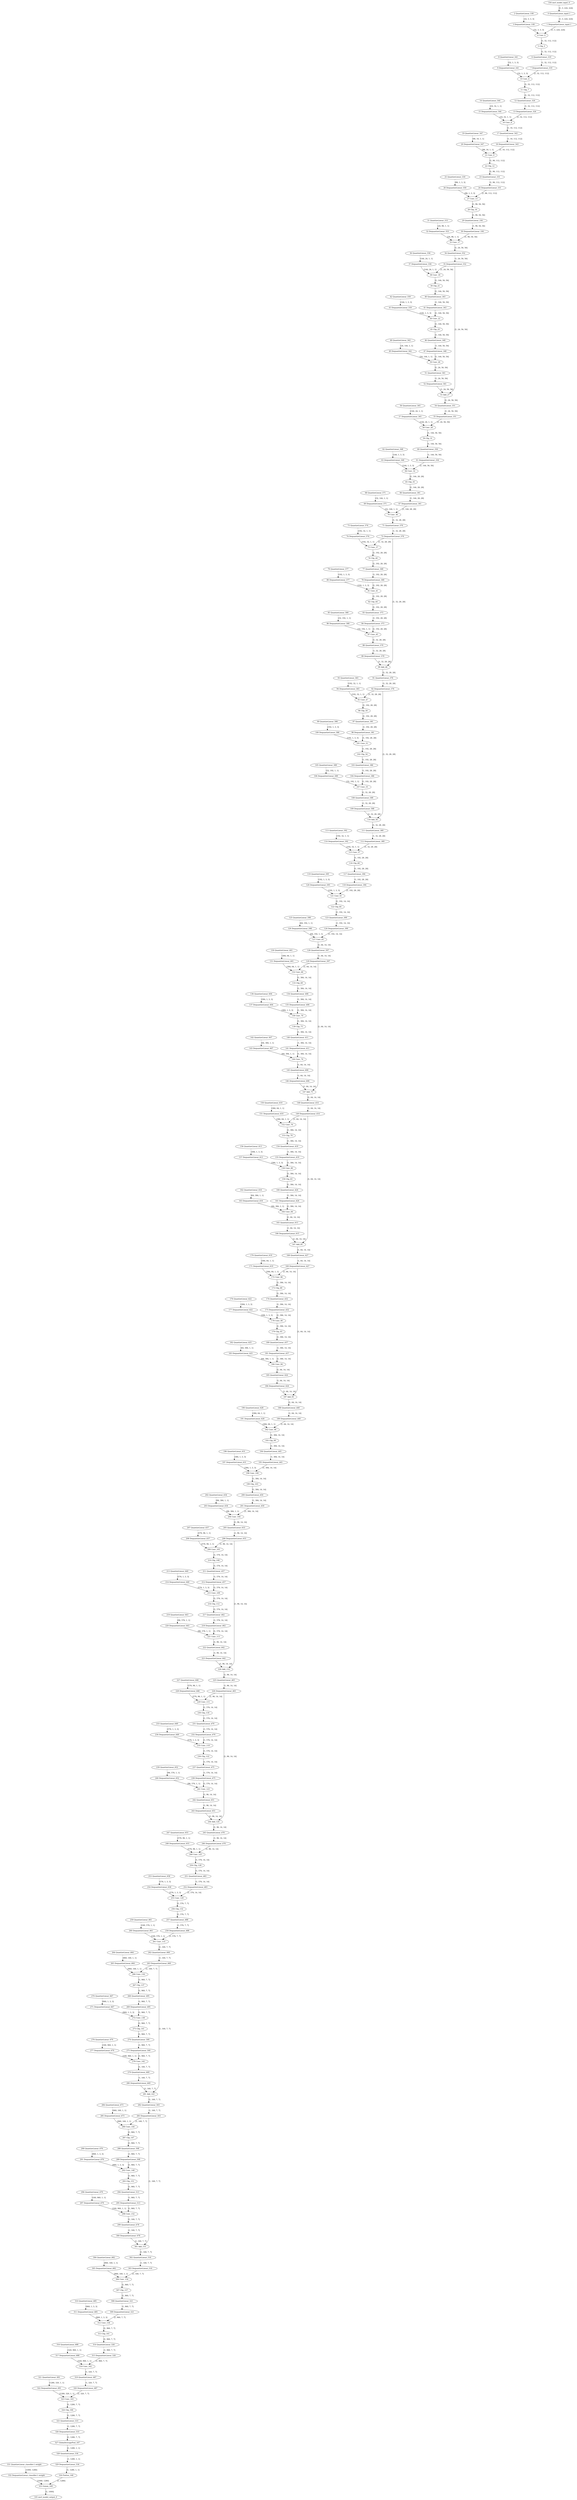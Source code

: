 strict digraph  {
"0 QuantizeLinear_input.1" [id=0, type=QuantizeLinear];
"1 DequantizeLinear_input.1" [id=1, type=DequantizeLinear];
"2 QuantizeLinear_538" [id=2, type=QuantizeLinear];
"3 DequantizeLinear_538" [id=3, type=DequantizeLinear];
"4 Conv_0" [id=4, type=Conv];
"5 Clip_3" [id=5, type=Clip];
"6 QuantizeLinear_319" [id=6, type=QuantizeLinear];
"7 DequantizeLinear_319" [id=7, type=DequantizeLinear];
"8 QuantizeLinear_541" [id=8, type=QuantizeLinear];
"9 DequantizeLinear_541" [id=9, type=DequantizeLinear];
"10 Conv_4" [id=10, type=Conv];
"11 Clip_7" [id=11, type=Clip];
"12 QuantizeLinear_324" [id=12, type=QuantizeLinear];
"13 DequantizeLinear_324" [id=13, type=DequantizeLinear];
"14 QuantizeLinear_544" [id=14, type=QuantizeLinear];
"15 DequantizeLinear_544" [id=15, type=DequantizeLinear];
"16 Conv_8" [id=16, type=Conv];
"17 QuantizeLinear_543" [id=17, type=QuantizeLinear];
"18 DequantizeLinear_543" [id=18, type=DequantizeLinear];
"19 QuantizeLinear_547" [id=19, type=QuantizeLinear];
"20 DequantizeLinear_547" [id=20, type=DequantizeLinear];
"21 Conv_9" [id=21, type=Conv];
"22 Clip_12" [id=22, type=Clip];
"23 QuantizeLinear_331" [id=23, type=QuantizeLinear];
"24 DequantizeLinear_331" [id=24, type=DequantizeLinear];
"25 QuantizeLinear_550" [id=25, type=QuantizeLinear];
"26 DequantizeLinear_550" [id=26, type=DequantizeLinear];
"27 Conv_13" [id=27, type=Conv];
"28 Clip_16" [id=28, type=Clip];
"29 QuantizeLinear_336" [id=29, type=QuantizeLinear];
"30 DequantizeLinear_336" [id=30, type=DequantizeLinear];
"31 QuantizeLinear_553" [id=31, type=QuantizeLinear];
"32 DequantizeLinear_553" [id=32, type=DequantizeLinear];
"33 Conv_17" [id=33, type=Conv];
"34 QuantizeLinear_552" [id=34, type=QuantizeLinear];
"35 DequantizeLinear_552" [id=35, type=DequantizeLinear];
"36 QuantizeLinear_556" [id=36, type=QuantizeLinear];
"37 DequantizeLinear_556" [id=37, type=DequantizeLinear];
"38 Conv_18" [id=38, type=Conv];
"39 Clip_21" [id=39, type=Clip];
"40 QuantizeLinear_343" [id=40, type=QuantizeLinear];
"41 DequantizeLinear_343" [id=41, type=DequantizeLinear];
"42 QuantizeLinear_559" [id=42, type=QuantizeLinear];
"43 DequantizeLinear_559" [id=43, type=DequantizeLinear];
"44 Conv_22" [id=44, type=Conv];
"45 Clip_25" [id=45, type=Clip];
"46 QuantizeLinear_348" [id=46, type=QuantizeLinear];
"47 DequantizeLinear_348" [id=47, type=DequantizeLinear];
"48 QuantizeLinear_562" [id=48, type=QuantizeLinear];
"49 DequantizeLinear_562" [id=49, type=DequantizeLinear];
"50 Conv_26" [id=50, type=Conv];
"51 QuantizeLinear_561" [id=51, type=QuantizeLinear];
"52 DequantizeLinear_561" [id=52, type=DequantizeLinear];
"53 Add_27" [id=53, type=Add];
"54 QuantizeLinear_351" [id=54, type=QuantizeLinear];
"55 DequantizeLinear_351" [id=55, type=DequantizeLinear];
"56 QuantizeLinear_565" [id=56, type=QuantizeLinear];
"57 DequantizeLinear_565" [id=57, type=DequantizeLinear];
"58 Conv_28" [id=58, type=Conv];
"59 Clip_31" [id=59, type=Clip];
"60 QuantizeLinear_356" [id=60, type=QuantizeLinear];
"61 DequantizeLinear_356" [id=61, type=DequantizeLinear];
"62 QuantizeLinear_568" [id=62, type=QuantizeLinear];
"63 DequantizeLinear_568" [id=63, type=DequantizeLinear];
"64 Conv_32" [id=64, type=Conv];
"65 Clip_35" [id=65, type=Clip];
"66 QuantizeLinear_361" [id=66, type=QuantizeLinear];
"67 DequantizeLinear_361" [id=67, type=DequantizeLinear];
"68 QuantizeLinear_571" [id=68, type=QuantizeLinear];
"69 DequantizeLinear_571" [id=69, type=DequantizeLinear];
"70 Conv_36" [id=70, type=Conv];
"71 QuantizeLinear_570" [id=71, type=QuantizeLinear];
"72 DequantizeLinear_570" [id=72, type=DequantizeLinear];
"73 QuantizeLinear_574" [id=73, type=QuantizeLinear];
"74 DequantizeLinear_574" [id=74, type=DequantizeLinear];
"75 Conv_37" [id=75, type=Conv];
"76 Clip_40" [id=76, type=Clip];
"77 QuantizeLinear_368" [id=77, type=QuantizeLinear];
"78 DequantizeLinear_368" [id=78, type=DequantizeLinear];
"79 QuantizeLinear_577" [id=79, type=QuantizeLinear];
"80 DequantizeLinear_577" [id=80, type=DequantizeLinear];
"81 Conv_41" [id=81, type=Conv];
"82 Clip_44" [id=82, type=Clip];
"83 QuantizeLinear_373" [id=83, type=QuantizeLinear];
"84 DequantizeLinear_373" [id=84, type=DequantizeLinear];
"85 QuantizeLinear_580" [id=85, type=QuantizeLinear];
"86 DequantizeLinear_580" [id=86, type=DequantizeLinear];
"87 Conv_45" [id=87, type=Conv];
"88 QuantizeLinear_579" [id=88, type=QuantizeLinear];
"89 DequantizeLinear_579" [id=89, type=DequantizeLinear];
"90 Add_46" [id=90, type=Add];
"91 QuantizeLinear_376" [id=91, type=QuantizeLinear];
"92 DequantizeLinear_376" [id=92, type=DequantizeLinear];
"93 QuantizeLinear_583" [id=93, type=QuantizeLinear];
"94 DequantizeLinear_583" [id=94, type=DequantizeLinear];
"95 Conv_47" [id=95, type=Conv];
"96 Clip_50" [id=96, type=Clip];
"97 QuantizeLinear_381" [id=97, type=QuantizeLinear];
"98 DequantizeLinear_381" [id=98, type=DequantizeLinear];
"99 QuantizeLinear_586" [id=99, type=QuantizeLinear];
"100 DequantizeLinear_586" [id=100, type=DequantizeLinear];
"101 Conv_51" [id=101, type=Conv];
"102 Clip_54" [id=102, type=Clip];
"103 QuantizeLinear_386" [id=103, type=QuantizeLinear];
"104 DequantizeLinear_386" [id=104, type=DequantizeLinear];
"105 QuantizeLinear_589" [id=105, type=QuantizeLinear];
"106 DequantizeLinear_589" [id=106, type=DequantizeLinear];
"107 Conv_55" [id=107, type=Conv];
"108 QuantizeLinear_588" [id=108, type=QuantizeLinear];
"109 DequantizeLinear_588" [id=109, type=DequantizeLinear];
"110 Add_56" [id=110, type=Add];
"111 QuantizeLinear_389" [id=111, type=QuantizeLinear];
"112 DequantizeLinear_389" [id=112, type=DequantizeLinear];
"113 QuantizeLinear_592" [id=113, type=QuantizeLinear];
"114 DequantizeLinear_592" [id=114, type=DequantizeLinear];
"115 Conv_57" [id=115, type=Conv];
"116 Clip_60" [id=116, type=Clip];
"117 QuantizeLinear_394" [id=117, type=QuantizeLinear];
"118 DequantizeLinear_394" [id=118, type=DequantizeLinear];
"119 QuantizeLinear_595" [id=119, type=QuantizeLinear];
"120 DequantizeLinear_595" [id=120, type=DequantizeLinear];
"121 Conv_61" [id=121, type=Conv];
"122 Clip_64" [id=122, type=Clip];
"123 QuantizeLinear_399" [id=123, type=QuantizeLinear];
"124 DequantizeLinear_399" [id=124, type=DequantizeLinear];
"125 QuantizeLinear_598" [id=125, type=QuantizeLinear];
"126 DequantizeLinear_598" [id=126, type=DequantizeLinear];
"127 Conv_65" [id=127, type=Conv];
"128 QuantizeLinear_597" [id=128, type=QuantizeLinear];
"129 DequantizeLinear_597" [id=129, type=DequantizeLinear];
"130 QuantizeLinear_601" [id=130, type=QuantizeLinear];
"131 DequantizeLinear_601" [id=131, type=DequantizeLinear];
"132 Conv_66" [id=132, type=Conv];
"133 Clip_69" [id=133, type=Clip];
"134 QuantizeLinear_406" [id=134, type=QuantizeLinear];
"135 DequantizeLinear_406" [id=135, type=DequantizeLinear];
"136 QuantizeLinear_604" [id=136, type=QuantizeLinear];
"137 DequantizeLinear_604" [id=137, type=DequantizeLinear];
"138 Conv_70" [id=138, type=Conv];
"139 Clip_73" [id=139, type=Clip];
"140 QuantizeLinear_411" [id=140, type=QuantizeLinear];
"141 DequantizeLinear_411" [id=141, type=DequantizeLinear];
"142 QuantizeLinear_607" [id=142, type=QuantizeLinear];
"143 DequantizeLinear_607" [id=143, type=DequantizeLinear];
"144 Conv_74" [id=144, type=Conv];
"145 QuantizeLinear_606" [id=145, type=QuantizeLinear];
"146 DequantizeLinear_606" [id=146, type=DequantizeLinear];
"147 Add_75" [id=147, type=Add];
"148 QuantizeLinear_414" [id=148, type=QuantizeLinear];
"149 DequantizeLinear_414" [id=149, type=DequantizeLinear];
"150 QuantizeLinear_610" [id=150, type=QuantizeLinear];
"151 DequantizeLinear_610" [id=151, type=DequantizeLinear];
"152 Conv_76" [id=152, type=Conv];
"153 Clip_79" [id=153, type=Clip];
"154 QuantizeLinear_419" [id=154, type=QuantizeLinear];
"155 DequantizeLinear_419" [id=155, type=DequantizeLinear];
"156 QuantizeLinear_613" [id=156, type=QuantizeLinear];
"157 DequantizeLinear_613" [id=157, type=DequantizeLinear];
"158 Conv_80" [id=158, type=Conv];
"159 Clip_83" [id=159, type=Clip];
"160 QuantizeLinear_424" [id=160, type=QuantizeLinear];
"161 DequantizeLinear_424" [id=161, type=DequantizeLinear];
"162 QuantizeLinear_616" [id=162, type=QuantizeLinear];
"163 DequantizeLinear_616" [id=163, type=DequantizeLinear];
"164 Conv_84" [id=164, type=Conv];
"165 QuantizeLinear_615" [id=165, type=QuantizeLinear];
"166 DequantizeLinear_615" [id=166, type=DequantizeLinear];
"167 Add_85" [id=167, type=Add];
"168 QuantizeLinear_427" [id=168, type=QuantizeLinear];
"169 DequantizeLinear_427" [id=169, type=DequantizeLinear];
"170 QuantizeLinear_619" [id=170, type=QuantizeLinear];
"171 DequantizeLinear_619" [id=171, type=DequantizeLinear];
"172 Conv_86" [id=172, type=Conv];
"173 Clip_89" [id=173, type=Clip];
"174 QuantizeLinear_432" [id=174, type=QuantizeLinear];
"175 DequantizeLinear_432" [id=175, type=DequantizeLinear];
"176 QuantizeLinear_622" [id=176, type=QuantizeLinear];
"177 DequantizeLinear_622" [id=177, type=DequantizeLinear];
"178 Conv_90" [id=178, type=Conv];
"179 Clip_93" [id=179, type=Clip];
"180 QuantizeLinear_437" [id=180, type=QuantizeLinear];
"181 DequantizeLinear_437" [id=181, type=DequantizeLinear];
"182 QuantizeLinear_625" [id=182, type=QuantizeLinear];
"183 DequantizeLinear_625" [id=183, type=DequantizeLinear];
"184 Conv_94" [id=184, type=Conv];
"185 QuantizeLinear_624" [id=185, type=QuantizeLinear];
"186 DequantizeLinear_624" [id=186, type=DequantizeLinear];
"187 Add_95" [id=187, type=Add];
"188 QuantizeLinear_440" [id=188, type=QuantizeLinear];
"189 DequantizeLinear_440" [id=189, type=DequantizeLinear];
"190 QuantizeLinear_628" [id=190, type=QuantizeLinear];
"191 DequantizeLinear_628" [id=191, type=DequantizeLinear];
"192 Conv_96" [id=192, type=Conv];
"193 Clip_99" [id=193, type=Clip];
"194 QuantizeLinear_445" [id=194, type=QuantizeLinear];
"195 DequantizeLinear_445" [id=195, type=DequantizeLinear];
"196 QuantizeLinear_631" [id=196, type=QuantizeLinear];
"197 DequantizeLinear_631" [id=197, type=DequantizeLinear];
"198 Conv_100" [id=198, type=Conv];
"199 Clip_103" [id=199, type=Clip];
"200 QuantizeLinear_450" [id=200, type=QuantizeLinear];
"201 DequantizeLinear_450" [id=201, type=DequantizeLinear];
"202 QuantizeLinear_634" [id=202, type=QuantizeLinear];
"203 DequantizeLinear_634" [id=203, type=DequantizeLinear];
"204 Conv_104" [id=204, type=Conv];
"205 QuantizeLinear_633" [id=205, type=QuantizeLinear];
"206 DequantizeLinear_633" [id=206, type=DequantizeLinear];
"207 QuantizeLinear_637" [id=207, type=QuantizeLinear];
"208 DequantizeLinear_637" [id=208, type=DequantizeLinear];
"209 Conv_105" [id=209, type=Conv];
"210 Clip_108" [id=210, type=Clip];
"211 QuantizeLinear_457" [id=211, type=QuantizeLinear];
"212 DequantizeLinear_457" [id=212, type=DequantizeLinear];
"213 QuantizeLinear_640" [id=213, type=QuantizeLinear];
"214 DequantizeLinear_640" [id=214, type=DequantizeLinear];
"215 Conv_109" [id=215, type=Conv];
"216 Clip_112" [id=216, type=Clip];
"217 QuantizeLinear_462" [id=217, type=QuantizeLinear];
"218 DequantizeLinear_462" [id=218, type=DequantizeLinear];
"219 QuantizeLinear_643" [id=219, type=QuantizeLinear];
"220 DequantizeLinear_643" [id=220, type=DequantizeLinear];
"221 Conv_113" [id=221, type=Conv];
"222 QuantizeLinear_642" [id=222, type=QuantizeLinear];
"223 DequantizeLinear_642" [id=223, type=DequantizeLinear];
"224 Add_114" [id=224, type=Add];
"225 QuantizeLinear_465" [id=225, type=QuantizeLinear];
"226 DequantizeLinear_465" [id=226, type=DequantizeLinear];
"227 QuantizeLinear_646" [id=227, type=QuantizeLinear];
"228 DequantizeLinear_646" [id=228, type=DequantizeLinear];
"229 Conv_115" [id=229, type=Conv];
"230 Clip_118" [id=230, type=Clip];
"231 QuantizeLinear_470" [id=231, type=QuantizeLinear];
"232 DequantizeLinear_470" [id=232, type=DequantizeLinear];
"233 QuantizeLinear_649" [id=233, type=QuantizeLinear];
"234 DequantizeLinear_649" [id=234, type=DequantizeLinear];
"235 Conv_119" [id=235, type=Conv];
"236 Clip_122" [id=236, type=Clip];
"237 QuantizeLinear_475" [id=237, type=QuantizeLinear];
"238 DequantizeLinear_475" [id=238, type=DequantizeLinear];
"239 QuantizeLinear_652" [id=239, type=QuantizeLinear];
"240 DequantizeLinear_652" [id=240, type=DequantizeLinear];
"241 Conv_123" [id=241, type=Conv];
"242 QuantizeLinear_651" [id=242, type=QuantizeLinear];
"243 DequantizeLinear_651" [id=243, type=DequantizeLinear];
"244 Add_124" [id=244, type=Add];
"245 QuantizeLinear_478" [id=245, type=QuantizeLinear];
"246 DequantizeLinear_478" [id=246, type=DequantizeLinear];
"247 QuantizeLinear_655" [id=247, type=QuantizeLinear];
"248 DequantizeLinear_655" [id=248, type=DequantizeLinear];
"249 Conv_125" [id=249, type=Conv];
"250 Clip_128" [id=250, type=Clip];
"251 QuantizeLinear_483" [id=251, type=QuantizeLinear];
"252 DequantizeLinear_483" [id=252, type=DequantizeLinear];
"253 QuantizeLinear_658" [id=253, type=QuantizeLinear];
"254 DequantizeLinear_658" [id=254, type=DequantizeLinear];
"255 Conv_129" [id=255, type=Conv];
"256 Clip_132" [id=256, type=Clip];
"257 QuantizeLinear_488" [id=257, type=QuantizeLinear];
"258 DequantizeLinear_488" [id=258, type=DequantizeLinear];
"259 QuantizeLinear_661" [id=259, type=QuantizeLinear];
"260 DequantizeLinear_661" [id=260, type=DequantizeLinear];
"261 Conv_133" [id=261, type=Conv];
"262 QuantizeLinear_660" [id=262, type=QuantizeLinear];
"263 DequantizeLinear_660" [id=263, type=DequantizeLinear];
"264 QuantizeLinear_664" [id=264, type=QuantizeLinear];
"265 DequantizeLinear_664" [id=265, type=DequantizeLinear];
"266 Conv_134" [id=266, type=Conv];
"267 Clip_137" [id=267, type=Clip];
"268 QuantizeLinear_495" [id=268, type=QuantizeLinear];
"269 DequantizeLinear_495" [id=269, type=DequantizeLinear];
"270 QuantizeLinear_667" [id=270, type=QuantizeLinear];
"271 DequantizeLinear_667" [id=271, type=DequantizeLinear];
"272 Conv_138" [id=272, type=Conv];
"273 Clip_141" [id=273, type=Clip];
"274 QuantizeLinear_500" [id=274, type=QuantizeLinear];
"275 DequantizeLinear_500" [id=275, type=DequantizeLinear];
"276 QuantizeLinear_670" [id=276, type=QuantizeLinear];
"277 DequantizeLinear_670" [id=277, type=DequantizeLinear];
"278 Conv_142" [id=278, type=Conv];
"279 QuantizeLinear_669" [id=279, type=QuantizeLinear];
"280 DequantizeLinear_669" [id=280, type=DequantizeLinear];
"281 Add_143" [id=281, type=Add];
"282 QuantizeLinear_503" [id=282, type=QuantizeLinear];
"283 DequantizeLinear_503" [id=283, type=DequantizeLinear];
"284 QuantizeLinear_673" [id=284, type=QuantizeLinear];
"285 DequantizeLinear_673" [id=285, type=DequantizeLinear];
"286 Conv_144" [id=286, type=Conv];
"287 Clip_147" [id=287, type=Clip];
"288 QuantizeLinear_508" [id=288, type=QuantizeLinear];
"289 DequantizeLinear_508" [id=289, type=DequantizeLinear];
"290 QuantizeLinear_676" [id=290, type=QuantizeLinear];
"291 DequantizeLinear_676" [id=291, type=DequantizeLinear];
"292 Conv_148" [id=292, type=Conv];
"293 Clip_151" [id=293, type=Clip];
"294 QuantizeLinear_513" [id=294, type=QuantizeLinear];
"295 DequantizeLinear_513" [id=295, type=DequantizeLinear];
"296 QuantizeLinear_679" [id=296, type=QuantizeLinear];
"297 DequantizeLinear_679" [id=297, type=DequantizeLinear];
"298 Conv_152" [id=298, type=Conv];
"299 QuantizeLinear_678" [id=299, type=QuantizeLinear];
"300 DequantizeLinear_678" [id=300, type=DequantizeLinear];
"301 Add_153" [id=301, type=Add];
"302 QuantizeLinear_516" [id=302, type=QuantizeLinear];
"303 DequantizeLinear_516" [id=303, type=DequantizeLinear];
"304 QuantizeLinear_682" [id=304, type=QuantizeLinear];
"305 DequantizeLinear_682" [id=305, type=DequantizeLinear];
"306 Conv_154" [id=306, type=Conv];
"307 Clip_157" [id=307, type=Clip];
"308 QuantizeLinear_521" [id=308, type=QuantizeLinear];
"309 DequantizeLinear_521" [id=309, type=DequantizeLinear];
"310 QuantizeLinear_685" [id=310, type=QuantizeLinear];
"311 DequantizeLinear_685" [id=311, type=DequantizeLinear];
"312 Conv_158" [id=312, type=Conv];
"313 Clip_161" [id=313, type=Clip];
"314 QuantizeLinear_526" [id=314, type=QuantizeLinear];
"315 DequantizeLinear_526" [id=315, type=DequantizeLinear];
"316 QuantizeLinear_688" [id=316, type=QuantizeLinear];
"317 DequantizeLinear_688" [id=317, type=DequantizeLinear];
"318 Conv_162" [id=318, type=Conv];
"319 QuantizeLinear_687" [id=319, type=QuantizeLinear];
"320 DequantizeLinear_687" [id=320, type=DequantizeLinear];
"321 QuantizeLinear_691" [id=321, type=QuantizeLinear];
"322 DequantizeLinear_691" [id=322, type=DequantizeLinear];
"323 Conv_163" [id=323, type=Conv];
"324 Clip_166" [id=324, type=Clip];
"325 QuantizeLinear_533" [id=325, type=QuantizeLinear];
"326 DequantizeLinear_533" [id=326, type=DequantizeLinear];
"327 GlobalAveragePool_167" [id=327, type=GlobalAveragePool];
"328 QuantizeLinear_534" [id=328, type=QuantizeLinear];
"329 DequantizeLinear_534" [id=329, type=DequantizeLinear];
"330 Flatten_168" [id=330, type=Flatten];
"331 QuantizeLinear_classifier.1.weight" [id=331, type=QuantizeLinear];
"332 DequantizeLinear_classifier.1.weight" [id=332, type=DequantizeLinear];
"333 Gemm_169" [id=333, type=Gemm];
"334 nncf_model_input_0" [id=334, type=nncf_model_input];
"335 nncf_model_output_0" [id=335, type=nncf_model_output];
"0 QuantizeLinear_input.1" -> "1 DequantizeLinear_input.1"  [label="[1, 3, 224, 224]", style=dashed];
"1 DequantizeLinear_input.1" -> "4 Conv_0"  [label="[1, 3, 224, 224]", style=solid];
"2 QuantizeLinear_538" -> "3 DequantizeLinear_538"  [label="[32, 3, 3, 3]", style=dashed];
"3 DequantizeLinear_538" -> "4 Conv_0"  [label="[32, 3, 3, 3]", style=solid];
"4 Conv_0" -> "5 Clip_3"  [label="[1, 32, 112, 112]", style=solid];
"5 Clip_3" -> "6 QuantizeLinear_319"  [label="[1, 32, 112, 112]", style=solid];
"6 QuantizeLinear_319" -> "7 DequantizeLinear_319"  [label="[1, 32, 112, 112]", style=dashed];
"7 DequantizeLinear_319" -> "10 Conv_4"  [label="[1, 32, 112, 112]", style=solid];
"8 QuantizeLinear_541" -> "9 DequantizeLinear_541"  [label="[32, 1, 3, 3]", style=dashed];
"9 DequantizeLinear_541" -> "10 Conv_4"  [label="[32, 1, 3, 3]", style=solid];
"10 Conv_4" -> "11 Clip_7"  [label="[1, 32, 112, 112]", style=solid];
"11 Clip_7" -> "12 QuantizeLinear_324"  [label="[1, 32, 112, 112]", style=solid];
"12 QuantizeLinear_324" -> "13 DequantizeLinear_324"  [label="[1, 32, 112, 112]", style=dashed];
"13 DequantizeLinear_324" -> "16 Conv_8"  [label="[1, 32, 112, 112]", style=solid];
"14 QuantizeLinear_544" -> "15 DequantizeLinear_544"  [label="[16, 32, 1, 1]", style=dashed];
"15 DequantizeLinear_544" -> "16 Conv_8"  [label="[16, 32, 1, 1]", style=solid];
"16 Conv_8" -> "17 QuantizeLinear_543"  [label="[1, 16, 112, 112]", style=solid];
"17 QuantizeLinear_543" -> "18 DequantizeLinear_543"  [label="[1, 16, 112, 112]", style=dashed];
"18 DequantizeLinear_543" -> "21 Conv_9"  [label="[1, 16, 112, 112]", style=solid];
"19 QuantizeLinear_547" -> "20 DequantizeLinear_547"  [label="[96, 16, 1, 1]", style=dashed];
"20 DequantizeLinear_547" -> "21 Conv_9"  [label="[96, 16, 1, 1]", style=solid];
"21 Conv_9" -> "22 Clip_12"  [label="[1, 96, 112, 112]", style=solid];
"22 Clip_12" -> "23 QuantizeLinear_331"  [label="[1, 96, 112, 112]", style=solid];
"23 QuantizeLinear_331" -> "24 DequantizeLinear_331"  [label="[1, 96, 112, 112]", style=dashed];
"24 DequantizeLinear_331" -> "27 Conv_13"  [label="[1, 96, 112, 112]", style=solid];
"25 QuantizeLinear_550" -> "26 DequantizeLinear_550"  [label="[96, 1, 3, 3]", style=dashed];
"26 DequantizeLinear_550" -> "27 Conv_13"  [label="[96, 1, 3, 3]", style=solid];
"27 Conv_13" -> "28 Clip_16"  [label="[1, 96, 56, 56]", style=solid];
"28 Clip_16" -> "29 QuantizeLinear_336"  [label="[1, 96, 56, 56]", style=solid];
"29 QuantizeLinear_336" -> "30 DequantizeLinear_336"  [label="[1, 96, 56, 56]", style=dashed];
"30 DequantizeLinear_336" -> "33 Conv_17"  [label="[1, 96, 56, 56]", style=solid];
"31 QuantizeLinear_553" -> "32 DequantizeLinear_553"  [label="[24, 96, 1, 1]", style=dashed];
"32 DequantizeLinear_553" -> "33 Conv_17"  [label="[24, 96, 1, 1]", style=solid];
"33 Conv_17" -> "34 QuantizeLinear_552"  [label="[1, 24, 56, 56]", style=solid];
"34 QuantizeLinear_552" -> "35 DequantizeLinear_552"  [label="[1, 24, 56, 56]", style=dashed];
"35 DequantizeLinear_552" -> "38 Conv_18"  [label="[1, 24, 56, 56]", style=solid];
"35 DequantizeLinear_552" -> "53 Add_27"  [label="[1, 24, 56, 56]", style=solid];
"36 QuantizeLinear_556" -> "37 DequantizeLinear_556"  [label="[144, 24, 1, 1]", style=dashed];
"37 DequantizeLinear_556" -> "38 Conv_18"  [label="[144, 24, 1, 1]", style=solid];
"38 Conv_18" -> "39 Clip_21"  [label="[1, 144, 56, 56]", style=solid];
"39 Clip_21" -> "40 QuantizeLinear_343"  [label="[1, 144, 56, 56]", style=solid];
"40 QuantizeLinear_343" -> "41 DequantizeLinear_343"  [label="[1, 144, 56, 56]", style=dashed];
"41 DequantizeLinear_343" -> "44 Conv_22"  [label="[1, 144, 56, 56]", style=solid];
"42 QuantizeLinear_559" -> "43 DequantizeLinear_559"  [label="[144, 1, 3, 3]", style=dashed];
"43 DequantizeLinear_559" -> "44 Conv_22"  [label="[144, 1, 3, 3]", style=solid];
"44 Conv_22" -> "45 Clip_25"  [label="[1, 144, 56, 56]", style=solid];
"45 Clip_25" -> "46 QuantizeLinear_348"  [label="[1, 144, 56, 56]", style=solid];
"46 QuantizeLinear_348" -> "47 DequantizeLinear_348"  [label="[1, 144, 56, 56]", style=dashed];
"47 DequantizeLinear_348" -> "50 Conv_26"  [label="[1, 144, 56, 56]", style=solid];
"48 QuantizeLinear_562" -> "49 DequantizeLinear_562"  [label="[24, 144, 1, 1]", style=dashed];
"49 DequantizeLinear_562" -> "50 Conv_26"  [label="[24, 144, 1, 1]", style=solid];
"50 Conv_26" -> "51 QuantizeLinear_561"  [label="[1, 24, 56, 56]", style=solid];
"51 QuantizeLinear_561" -> "52 DequantizeLinear_561"  [label="[1, 24, 56, 56]", style=dashed];
"52 DequantizeLinear_561" -> "53 Add_27"  [label="[1, 24, 56, 56]", style=solid];
"53 Add_27" -> "54 QuantizeLinear_351"  [label="[1, 24, 56, 56]", style=solid];
"54 QuantizeLinear_351" -> "55 DequantizeLinear_351"  [label="[1, 24, 56, 56]", style=dashed];
"55 DequantizeLinear_351" -> "58 Conv_28"  [label="[1, 24, 56, 56]", style=solid];
"56 QuantizeLinear_565" -> "57 DequantizeLinear_565"  [label="[144, 24, 1, 1]", style=dashed];
"57 DequantizeLinear_565" -> "58 Conv_28"  [label="[144, 24, 1, 1]", style=solid];
"58 Conv_28" -> "59 Clip_31"  [label="[1, 144, 56, 56]", style=solid];
"59 Clip_31" -> "60 QuantizeLinear_356"  [label="[1, 144, 56, 56]", style=solid];
"60 QuantizeLinear_356" -> "61 DequantizeLinear_356"  [label="[1, 144, 56, 56]", style=dashed];
"61 DequantizeLinear_356" -> "64 Conv_32"  [label="[1, 144, 56, 56]", style=solid];
"62 QuantizeLinear_568" -> "63 DequantizeLinear_568"  [label="[144, 1, 3, 3]", style=dashed];
"63 DequantizeLinear_568" -> "64 Conv_32"  [label="[144, 1, 3, 3]", style=solid];
"64 Conv_32" -> "65 Clip_35"  [label="[1, 144, 28, 28]", style=solid];
"65 Clip_35" -> "66 QuantizeLinear_361"  [label="[1, 144, 28, 28]", style=solid];
"66 QuantizeLinear_361" -> "67 DequantizeLinear_361"  [label="[1, 144, 28, 28]", style=dashed];
"67 DequantizeLinear_361" -> "70 Conv_36"  [label="[1, 144, 28, 28]", style=solid];
"68 QuantizeLinear_571" -> "69 DequantizeLinear_571"  [label="[32, 144, 1, 1]", style=dashed];
"69 DequantizeLinear_571" -> "70 Conv_36"  [label="[32, 144, 1, 1]", style=solid];
"70 Conv_36" -> "71 QuantizeLinear_570"  [label="[1, 32, 28, 28]", style=solid];
"71 QuantizeLinear_570" -> "72 DequantizeLinear_570"  [label="[1, 32, 28, 28]", style=dashed];
"72 DequantizeLinear_570" -> "75 Conv_37"  [label="[1, 32, 28, 28]", style=solid];
"72 DequantizeLinear_570" -> "90 Add_46"  [label="[1, 32, 28, 28]", style=solid];
"73 QuantizeLinear_574" -> "74 DequantizeLinear_574"  [label="[192, 32, 1, 1]", style=dashed];
"74 DequantizeLinear_574" -> "75 Conv_37"  [label="[192, 32, 1, 1]", style=solid];
"75 Conv_37" -> "76 Clip_40"  [label="[1, 192, 28, 28]", style=solid];
"76 Clip_40" -> "77 QuantizeLinear_368"  [label="[1, 192, 28, 28]", style=solid];
"77 QuantizeLinear_368" -> "78 DequantizeLinear_368"  [label="[1, 192, 28, 28]", style=dashed];
"78 DequantizeLinear_368" -> "81 Conv_41"  [label="[1, 192, 28, 28]", style=solid];
"79 QuantizeLinear_577" -> "80 DequantizeLinear_577"  [label="[192, 1, 3, 3]", style=dashed];
"80 DequantizeLinear_577" -> "81 Conv_41"  [label="[192, 1, 3, 3]", style=solid];
"81 Conv_41" -> "82 Clip_44"  [label="[1, 192, 28, 28]", style=solid];
"82 Clip_44" -> "83 QuantizeLinear_373"  [label="[1, 192, 28, 28]", style=solid];
"83 QuantizeLinear_373" -> "84 DequantizeLinear_373"  [label="[1, 192, 28, 28]", style=dashed];
"84 DequantizeLinear_373" -> "87 Conv_45"  [label="[1, 192, 28, 28]", style=solid];
"85 QuantizeLinear_580" -> "86 DequantizeLinear_580"  [label="[32, 192, 1, 1]", style=dashed];
"86 DequantizeLinear_580" -> "87 Conv_45"  [label="[32, 192, 1, 1]", style=solid];
"87 Conv_45" -> "88 QuantizeLinear_579"  [label="[1, 32, 28, 28]", style=solid];
"88 QuantizeLinear_579" -> "89 DequantizeLinear_579"  [label="[1, 32, 28, 28]", style=dashed];
"89 DequantizeLinear_579" -> "90 Add_46"  [label="[1, 32, 28, 28]", style=solid];
"90 Add_46" -> "91 QuantizeLinear_376"  [label="[1, 32, 28, 28]", style=solid];
"91 QuantizeLinear_376" -> "92 DequantizeLinear_376"  [label="[1, 32, 28, 28]", style=dashed];
"92 DequantizeLinear_376" -> "95 Conv_47"  [label="[1, 32, 28, 28]", style=solid];
"92 DequantizeLinear_376" -> "110 Add_56"  [label="[1, 32, 28, 28]", style=solid];
"93 QuantizeLinear_583" -> "94 DequantizeLinear_583"  [label="[192, 32, 1, 1]", style=dashed];
"94 DequantizeLinear_583" -> "95 Conv_47"  [label="[192, 32, 1, 1]", style=solid];
"95 Conv_47" -> "96 Clip_50"  [label="[1, 192, 28, 28]", style=solid];
"96 Clip_50" -> "97 QuantizeLinear_381"  [label="[1, 192, 28, 28]", style=solid];
"97 QuantizeLinear_381" -> "98 DequantizeLinear_381"  [label="[1, 192, 28, 28]", style=dashed];
"98 DequantizeLinear_381" -> "101 Conv_51"  [label="[1, 192, 28, 28]", style=solid];
"99 QuantizeLinear_586" -> "100 DequantizeLinear_586"  [label="[192, 1, 3, 3]", style=dashed];
"100 DequantizeLinear_586" -> "101 Conv_51"  [label="[192, 1, 3, 3]", style=solid];
"101 Conv_51" -> "102 Clip_54"  [label="[1, 192, 28, 28]", style=solid];
"102 Clip_54" -> "103 QuantizeLinear_386"  [label="[1, 192, 28, 28]", style=solid];
"103 QuantizeLinear_386" -> "104 DequantizeLinear_386"  [label="[1, 192, 28, 28]", style=dashed];
"104 DequantizeLinear_386" -> "107 Conv_55"  [label="[1, 192, 28, 28]", style=solid];
"105 QuantizeLinear_589" -> "106 DequantizeLinear_589"  [label="[32, 192, 1, 1]", style=dashed];
"106 DequantizeLinear_589" -> "107 Conv_55"  [label="[32, 192, 1, 1]", style=solid];
"107 Conv_55" -> "108 QuantizeLinear_588"  [label="[1, 32, 28, 28]", style=solid];
"108 QuantizeLinear_588" -> "109 DequantizeLinear_588"  [label="[1, 32, 28, 28]", style=dashed];
"109 DequantizeLinear_588" -> "110 Add_56"  [label="[1, 32, 28, 28]", style=solid];
"110 Add_56" -> "111 QuantizeLinear_389"  [label="[1, 32, 28, 28]", style=solid];
"111 QuantizeLinear_389" -> "112 DequantizeLinear_389"  [label="[1, 32, 28, 28]", style=dashed];
"112 DequantizeLinear_389" -> "115 Conv_57"  [label="[1, 32, 28, 28]", style=solid];
"113 QuantizeLinear_592" -> "114 DequantizeLinear_592"  [label="[192, 32, 1, 1]", style=dashed];
"114 DequantizeLinear_592" -> "115 Conv_57"  [label="[192, 32, 1, 1]", style=solid];
"115 Conv_57" -> "116 Clip_60"  [label="[1, 192, 28, 28]", style=solid];
"116 Clip_60" -> "117 QuantizeLinear_394"  [label="[1, 192, 28, 28]", style=solid];
"117 QuantizeLinear_394" -> "118 DequantizeLinear_394"  [label="[1, 192, 28, 28]", style=dashed];
"118 DequantizeLinear_394" -> "121 Conv_61"  [label="[1, 192, 28, 28]", style=solid];
"119 QuantizeLinear_595" -> "120 DequantizeLinear_595"  [label="[192, 1, 3, 3]", style=dashed];
"120 DequantizeLinear_595" -> "121 Conv_61"  [label="[192, 1, 3, 3]", style=solid];
"121 Conv_61" -> "122 Clip_64"  [label="[1, 192, 14, 14]", style=solid];
"122 Clip_64" -> "123 QuantizeLinear_399"  [label="[1, 192, 14, 14]", style=solid];
"123 QuantizeLinear_399" -> "124 DequantizeLinear_399"  [label="[1, 192, 14, 14]", style=dashed];
"124 DequantizeLinear_399" -> "127 Conv_65"  [label="[1, 192, 14, 14]", style=solid];
"125 QuantizeLinear_598" -> "126 DequantizeLinear_598"  [label="[64, 192, 1, 1]", style=dashed];
"126 DequantizeLinear_598" -> "127 Conv_65"  [label="[64, 192, 1, 1]", style=solid];
"127 Conv_65" -> "128 QuantizeLinear_597"  [label="[1, 64, 14, 14]", style=solid];
"128 QuantizeLinear_597" -> "129 DequantizeLinear_597"  [label="[1, 64, 14, 14]", style=dashed];
"129 DequantizeLinear_597" -> "132 Conv_66"  [label="[1, 64, 14, 14]", style=solid];
"129 DequantizeLinear_597" -> "147 Add_75"  [label="[1, 64, 14, 14]", style=solid];
"130 QuantizeLinear_601" -> "131 DequantizeLinear_601"  [label="[384, 64, 1, 1]", style=dashed];
"131 DequantizeLinear_601" -> "132 Conv_66"  [label="[384, 64, 1, 1]", style=solid];
"132 Conv_66" -> "133 Clip_69"  [label="[1, 384, 14, 14]", style=solid];
"133 Clip_69" -> "134 QuantizeLinear_406"  [label="[1, 384, 14, 14]", style=solid];
"134 QuantizeLinear_406" -> "135 DequantizeLinear_406"  [label="[1, 384, 14, 14]", style=dashed];
"135 DequantizeLinear_406" -> "138 Conv_70"  [label="[1, 384, 14, 14]", style=solid];
"136 QuantizeLinear_604" -> "137 DequantizeLinear_604"  [label="[384, 1, 3, 3]", style=dashed];
"137 DequantizeLinear_604" -> "138 Conv_70"  [label="[384, 1, 3, 3]", style=solid];
"138 Conv_70" -> "139 Clip_73"  [label="[1, 384, 14, 14]", style=solid];
"139 Clip_73" -> "140 QuantizeLinear_411"  [label="[1, 384, 14, 14]", style=solid];
"140 QuantizeLinear_411" -> "141 DequantizeLinear_411"  [label="[1, 384, 14, 14]", style=dashed];
"141 DequantizeLinear_411" -> "144 Conv_74"  [label="[1, 384, 14, 14]", style=solid];
"142 QuantizeLinear_607" -> "143 DequantizeLinear_607"  [label="[64, 384, 1, 1]", style=dashed];
"143 DequantizeLinear_607" -> "144 Conv_74"  [label="[64, 384, 1, 1]", style=solid];
"144 Conv_74" -> "145 QuantizeLinear_606"  [label="[1, 64, 14, 14]", style=solid];
"145 QuantizeLinear_606" -> "146 DequantizeLinear_606"  [label="[1, 64, 14, 14]", style=dashed];
"146 DequantizeLinear_606" -> "147 Add_75"  [label="[1, 64, 14, 14]", style=solid];
"147 Add_75" -> "148 QuantizeLinear_414"  [label="[1, 64, 14, 14]", style=solid];
"148 QuantizeLinear_414" -> "149 DequantizeLinear_414"  [label="[1, 64, 14, 14]", style=dashed];
"149 DequantizeLinear_414" -> "152 Conv_76"  [label="[1, 64, 14, 14]", style=solid];
"149 DequantizeLinear_414" -> "167 Add_85"  [label="[1, 64, 14, 14]", style=solid];
"150 QuantizeLinear_610" -> "151 DequantizeLinear_610"  [label="[384, 64, 1, 1]", style=dashed];
"151 DequantizeLinear_610" -> "152 Conv_76"  [label="[384, 64, 1, 1]", style=solid];
"152 Conv_76" -> "153 Clip_79"  [label="[1, 384, 14, 14]", style=solid];
"153 Clip_79" -> "154 QuantizeLinear_419"  [label="[1, 384, 14, 14]", style=solid];
"154 QuantizeLinear_419" -> "155 DequantizeLinear_419"  [label="[1, 384, 14, 14]", style=dashed];
"155 DequantizeLinear_419" -> "158 Conv_80"  [label="[1, 384, 14, 14]", style=solid];
"156 QuantizeLinear_613" -> "157 DequantizeLinear_613"  [label="[384, 1, 3, 3]", style=dashed];
"157 DequantizeLinear_613" -> "158 Conv_80"  [label="[384, 1, 3, 3]", style=solid];
"158 Conv_80" -> "159 Clip_83"  [label="[1, 384, 14, 14]", style=solid];
"159 Clip_83" -> "160 QuantizeLinear_424"  [label="[1, 384, 14, 14]", style=solid];
"160 QuantizeLinear_424" -> "161 DequantizeLinear_424"  [label="[1, 384, 14, 14]", style=dashed];
"161 DequantizeLinear_424" -> "164 Conv_84"  [label="[1, 384, 14, 14]", style=solid];
"162 QuantizeLinear_616" -> "163 DequantizeLinear_616"  [label="[64, 384, 1, 1]", style=dashed];
"163 DequantizeLinear_616" -> "164 Conv_84"  [label="[64, 384, 1, 1]", style=solid];
"164 Conv_84" -> "165 QuantizeLinear_615"  [label="[1, 64, 14, 14]", style=solid];
"165 QuantizeLinear_615" -> "166 DequantizeLinear_615"  [label="[1, 64, 14, 14]", style=dashed];
"166 DequantizeLinear_615" -> "167 Add_85"  [label="[1, 64, 14, 14]", style=solid];
"167 Add_85" -> "168 QuantizeLinear_427"  [label="[1, 64, 14, 14]", style=solid];
"168 QuantizeLinear_427" -> "169 DequantizeLinear_427"  [label="[1, 64, 14, 14]", style=dashed];
"169 DequantizeLinear_427" -> "172 Conv_86"  [label="[1, 64, 14, 14]", style=solid];
"169 DequantizeLinear_427" -> "187 Add_95"  [label="[1, 64, 14, 14]", style=solid];
"170 QuantizeLinear_619" -> "171 DequantizeLinear_619"  [label="[384, 64, 1, 1]", style=dashed];
"171 DequantizeLinear_619" -> "172 Conv_86"  [label="[384, 64, 1, 1]", style=solid];
"172 Conv_86" -> "173 Clip_89"  [label="[1, 384, 14, 14]", style=solid];
"173 Clip_89" -> "174 QuantizeLinear_432"  [label="[1, 384, 14, 14]", style=solid];
"174 QuantizeLinear_432" -> "175 DequantizeLinear_432"  [label="[1, 384, 14, 14]", style=dashed];
"175 DequantizeLinear_432" -> "178 Conv_90"  [label="[1, 384, 14, 14]", style=solid];
"176 QuantizeLinear_622" -> "177 DequantizeLinear_622"  [label="[384, 1, 3, 3]", style=dashed];
"177 DequantizeLinear_622" -> "178 Conv_90"  [label="[384, 1, 3, 3]", style=solid];
"178 Conv_90" -> "179 Clip_93"  [label="[1, 384, 14, 14]", style=solid];
"179 Clip_93" -> "180 QuantizeLinear_437"  [label="[1, 384, 14, 14]", style=solid];
"180 QuantizeLinear_437" -> "181 DequantizeLinear_437"  [label="[1, 384, 14, 14]", style=dashed];
"181 DequantizeLinear_437" -> "184 Conv_94"  [label="[1, 384, 14, 14]", style=solid];
"182 QuantizeLinear_625" -> "183 DequantizeLinear_625"  [label="[64, 384, 1, 1]", style=dashed];
"183 DequantizeLinear_625" -> "184 Conv_94"  [label="[64, 384, 1, 1]", style=solid];
"184 Conv_94" -> "185 QuantizeLinear_624"  [label="[1, 64, 14, 14]", style=solid];
"185 QuantizeLinear_624" -> "186 DequantizeLinear_624"  [label="[1, 64, 14, 14]", style=dashed];
"186 DequantizeLinear_624" -> "187 Add_95"  [label="[1, 64, 14, 14]", style=solid];
"187 Add_95" -> "188 QuantizeLinear_440"  [label="[1, 64, 14, 14]", style=solid];
"188 QuantizeLinear_440" -> "189 DequantizeLinear_440"  [label="[1, 64, 14, 14]", style=dashed];
"189 DequantizeLinear_440" -> "192 Conv_96"  [label="[1, 64, 14, 14]", style=solid];
"190 QuantizeLinear_628" -> "191 DequantizeLinear_628"  [label="[384, 64, 1, 1]", style=dashed];
"191 DequantizeLinear_628" -> "192 Conv_96"  [label="[384, 64, 1, 1]", style=solid];
"192 Conv_96" -> "193 Clip_99"  [label="[1, 384, 14, 14]", style=solid];
"193 Clip_99" -> "194 QuantizeLinear_445"  [label="[1, 384, 14, 14]", style=solid];
"194 QuantizeLinear_445" -> "195 DequantizeLinear_445"  [label="[1, 384, 14, 14]", style=dashed];
"195 DequantizeLinear_445" -> "198 Conv_100"  [label="[1, 384, 14, 14]", style=solid];
"196 QuantizeLinear_631" -> "197 DequantizeLinear_631"  [label="[384, 1, 3, 3]", style=dashed];
"197 DequantizeLinear_631" -> "198 Conv_100"  [label="[384, 1, 3, 3]", style=solid];
"198 Conv_100" -> "199 Clip_103"  [label="[1, 384, 14, 14]", style=solid];
"199 Clip_103" -> "200 QuantizeLinear_450"  [label="[1, 384, 14, 14]", style=solid];
"200 QuantizeLinear_450" -> "201 DequantizeLinear_450"  [label="[1, 384, 14, 14]", style=dashed];
"201 DequantizeLinear_450" -> "204 Conv_104"  [label="[1, 384, 14, 14]", style=solid];
"202 QuantizeLinear_634" -> "203 DequantizeLinear_634"  [label="[96, 384, 1, 1]", style=dashed];
"203 DequantizeLinear_634" -> "204 Conv_104"  [label="[96, 384, 1, 1]", style=solid];
"204 Conv_104" -> "205 QuantizeLinear_633"  [label="[1, 96, 14, 14]", style=solid];
"205 QuantizeLinear_633" -> "206 DequantizeLinear_633"  [label="[1, 96, 14, 14]", style=dashed];
"206 DequantizeLinear_633" -> "209 Conv_105"  [label="[1, 96, 14, 14]", style=solid];
"206 DequantizeLinear_633" -> "224 Add_114"  [label="[1, 96, 14, 14]", style=solid];
"207 QuantizeLinear_637" -> "208 DequantizeLinear_637"  [label="[576, 96, 1, 1]", style=dashed];
"208 DequantizeLinear_637" -> "209 Conv_105"  [label="[576, 96, 1, 1]", style=solid];
"209 Conv_105" -> "210 Clip_108"  [label="[1, 576, 14, 14]", style=solid];
"210 Clip_108" -> "211 QuantizeLinear_457"  [label="[1, 576, 14, 14]", style=solid];
"211 QuantizeLinear_457" -> "212 DequantizeLinear_457"  [label="[1, 576, 14, 14]", style=dashed];
"212 DequantizeLinear_457" -> "215 Conv_109"  [label="[1, 576, 14, 14]", style=solid];
"213 QuantizeLinear_640" -> "214 DequantizeLinear_640"  [label="[576, 1, 3, 3]", style=dashed];
"214 DequantizeLinear_640" -> "215 Conv_109"  [label="[576, 1, 3, 3]", style=solid];
"215 Conv_109" -> "216 Clip_112"  [label="[1, 576, 14, 14]", style=solid];
"216 Clip_112" -> "217 QuantizeLinear_462"  [label="[1, 576, 14, 14]", style=solid];
"217 QuantizeLinear_462" -> "218 DequantizeLinear_462"  [label="[1, 576, 14, 14]", style=dashed];
"218 DequantizeLinear_462" -> "221 Conv_113"  [label="[1, 576, 14, 14]", style=solid];
"219 QuantizeLinear_643" -> "220 DequantizeLinear_643"  [label="[96, 576, 1, 1]", style=dashed];
"220 DequantizeLinear_643" -> "221 Conv_113"  [label="[96, 576, 1, 1]", style=solid];
"221 Conv_113" -> "222 QuantizeLinear_642"  [label="[1, 96, 14, 14]", style=solid];
"222 QuantizeLinear_642" -> "223 DequantizeLinear_642"  [label="[1, 96, 14, 14]", style=dashed];
"223 DequantizeLinear_642" -> "224 Add_114"  [label="[1, 96, 14, 14]", style=solid];
"224 Add_114" -> "225 QuantizeLinear_465"  [label="[1, 96, 14, 14]", style=solid];
"225 QuantizeLinear_465" -> "226 DequantizeLinear_465"  [label="[1, 96, 14, 14]", style=dashed];
"226 DequantizeLinear_465" -> "229 Conv_115"  [label="[1, 96, 14, 14]", style=solid];
"226 DequantizeLinear_465" -> "244 Add_124"  [label="[1, 96, 14, 14]", style=solid];
"227 QuantizeLinear_646" -> "228 DequantizeLinear_646"  [label="[576, 96, 1, 1]", style=dashed];
"228 DequantizeLinear_646" -> "229 Conv_115"  [label="[576, 96, 1, 1]", style=solid];
"229 Conv_115" -> "230 Clip_118"  [label="[1, 576, 14, 14]", style=solid];
"230 Clip_118" -> "231 QuantizeLinear_470"  [label="[1, 576, 14, 14]", style=solid];
"231 QuantizeLinear_470" -> "232 DequantizeLinear_470"  [label="[1, 576, 14, 14]", style=dashed];
"232 DequantizeLinear_470" -> "235 Conv_119"  [label="[1, 576, 14, 14]", style=solid];
"233 QuantizeLinear_649" -> "234 DequantizeLinear_649"  [label="[576, 1, 3, 3]", style=dashed];
"234 DequantizeLinear_649" -> "235 Conv_119"  [label="[576, 1, 3, 3]", style=solid];
"235 Conv_119" -> "236 Clip_122"  [label="[1, 576, 14, 14]", style=solid];
"236 Clip_122" -> "237 QuantizeLinear_475"  [label="[1, 576, 14, 14]", style=solid];
"237 QuantizeLinear_475" -> "238 DequantizeLinear_475"  [label="[1, 576, 14, 14]", style=dashed];
"238 DequantizeLinear_475" -> "241 Conv_123"  [label="[1, 576, 14, 14]", style=solid];
"239 QuantizeLinear_652" -> "240 DequantizeLinear_652"  [label="[96, 576, 1, 1]", style=dashed];
"240 DequantizeLinear_652" -> "241 Conv_123"  [label="[96, 576, 1, 1]", style=solid];
"241 Conv_123" -> "242 QuantizeLinear_651"  [label="[1, 96, 14, 14]", style=solid];
"242 QuantizeLinear_651" -> "243 DequantizeLinear_651"  [label="[1, 96, 14, 14]", style=dashed];
"243 DequantizeLinear_651" -> "244 Add_124"  [label="[1, 96, 14, 14]", style=solid];
"244 Add_124" -> "245 QuantizeLinear_478"  [label="[1, 96, 14, 14]", style=solid];
"245 QuantizeLinear_478" -> "246 DequantizeLinear_478"  [label="[1, 96, 14, 14]", style=dashed];
"246 DequantizeLinear_478" -> "249 Conv_125"  [label="[1, 96, 14, 14]", style=solid];
"247 QuantizeLinear_655" -> "248 DequantizeLinear_655"  [label="[576, 96, 1, 1]", style=dashed];
"248 DequantizeLinear_655" -> "249 Conv_125"  [label="[576, 96, 1, 1]", style=solid];
"249 Conv_125" -> "250 Clip_128"  [label="[1, 576, 14, 14]", style=solid];
"250 Clip_128" -> "251 QuantizeLinear_483"  [label="[1, 576, 14, 14]", style=solid];
"251 QuantizeLinear_483" -> "252 DequantizeLinear_483"  [label="[1, 576, 14, 14]", style=dashed];
"252 DequantizeLinear_483" -> "255 Conv_129"  [label="[1, 576, 14, 14]", style=solid];
"253 QuantizeLinear_658" -> "254 DequantizeLinear_658"  [label="[576, 1, 3, 3]", style=dashed];
"254 DequantizeLinear_658" -> "255 Conv_129"  [label="[576, 1, 3, 3]", style=solid];
"255 Conv_129" -> "256 Clip_132"  [label="[1, 576, 7, 7]", style=solid];
"256 Clip_132" -> "257 QuantizeLinear_488"  [label="[1, 576, 7, 7]", style=solid];
"257 QuantizeLinear_488" -> "258 DequantizeLinear_488"  [label="[1, 576, 7, 7]", style=dashed];
"258 DequantizeLinear_488" -> "261 Conv_133"  [label="[1, 576, 7, 7]", style=solid];
"259 QuantizeLinear_661" -> "260 DequantizeLinear_661"  [label="[160, 576, 1, 1]", style=dashed];
"260 DequantizeLinear_661" -> "261 Conv_133"  [label="[160, 576, 1, 1]", style=solid];
"261 Conv_133" -> "262 QuantizeLinear_660"  [label="[1, 160, 7, 7]", style=solid];
"262 QuantizeLinear_660" -> "263 DequantizeLinear_660"  [label="[1, 160, 7, 7]", style=dashed];
"263 DequantizeLinear_660" -> "266 Conv_134"  [label="[1, 160, 7, 7]", style=solid];
"263 DequantizeLinear_660" -> "281 Add_143"  [label="[1, 160, 7, 7]", style=solid];
"264 QuantizeLinear_664" -> "265 DequantizeLinear_664"  [label="[960, 160, 1, 1]", style=dashed];
"265 DequantizeLinear_664" -> "266 Conv_134"  [label="[960, 160, 1, 1]", style=solid];
"266 Conv_134" -> "267 Clip_137"  [label="[1, 960, 7, 7]", style=solid];
"267 Clip_137" -> "268 QuantizeLinear_495"  [label="[1, 960, 7, 7]", style=solid];
"268 QuantizeLinear_495" -> "269 DequantizeLinear_495"  [label="[1, 960, 7, 7]", style=dashed];
"269 DequantizeLinear_495" -> "272 Conv_138"  [label="[1, 960, 7, 7]", style=solid];
"270 QuantizeLinear_667" -> "271 DequantizeLinear_667"  [label="[960, 1, 3, 3]", style=dashed];
"271 DequantizeLinear_667" -> "272 Conv_138"  [label="[960, 1, 3, 3]", style=solid];
"272 Conv_138" -> "273 Clip_141"  [label="[1, 960, 7, 7]", style=solid];
"273 Clip_141" -> "274 QuantizeLinear_500"  [label="[1, 960, 7, 7]", style=solid];
"274 QuantizeLinear_500" -> "275 DequantizeLinear_500"  [label="[1, 960, 7, 7]", style=dashed];
"275 DequantizeLinear_500" -> "278 Conv_142"  [label="[1, 960, 7, 7]", style=solid];
"276 QuantizeLinear_670" -> "277 DequantizeLinear_670"  [label="[160, 960, 1, 1]", style=dashed];
"277 DequantizeLinear_670" -> "278 Conv_142"  [label="[160, 960, 1, 1]", style=solid];
"278 Conv_142" -> "279 QuantizeLinear_669"  [label="[1, 160, 7, 7]", style=solid];
"279 QuantizeLinear_669" -> "280 DequantizeLinear_669"  [label="[1, 160, 7, 7]", style=dashed];
"280 DequantizeLinear_669" -> "281 Add_143"  [label="[1, 160, 7, 7]", style=solid];
"281 Add_143" -> "282 QuantizeLinear_503"  [label="[1, 160, 7, 7]", style=solid];
"282 QuantizeLinear_503" -> "283 DequantizeLinear_503"  [label="[1, 160, 7, 7]", style=dashed];
"283 DequantizeLinear_503" -> "286 Conv_144"  [label="[1, 160, 7, 7]", style=solid];
"283 DequantizeLinear_503" -> "301 Add_153"  [label="[1, 160, 7, 7]", style=solid];
"284 QuantizeLinear_673" -> "285 DequantizeLinear_673"  [label="[960, 160, 1, 1]", style=dashed];
"285 DequantizeLinear_673" -> "286 Conv_144"  [label="[960, 160, 1, 1]", style=solid];
"286 Conv_144" -> "287 Clip_147"  [label="[1, 960, 7, 7]", style=solid];
"287 Clip_147" -> "288 QuantizeLinear_508"  [label="[1, 960, 7, 7]", style=solid];
"288 QuantizeLinear_508" -> "289 DequantizeLinear_508"  [label="[1, 960, 7, 7]", style=dashed];
"289 DequantizeLinear_508" -> "292 Conv_148"  [label="[1, 960, 7, 7]", style=solid];
"290 QuantizeLinear_676" -> "291 DequantizeLinear_676"  [label="[960, 1, 3, 3]", style=dashed];
"291 DequantizeLinear_676" -> "292 Conv_148"  [label="[960, 1, 3, 3]", style=solid];
"292 Conv_148" -> "293 Clip_151"  [label="[1, 960, 7, 7]", style=solid];
"293 Clip_151" -> "294 QuantizeLinear_513"  [label="[1, 960, 7, 7]", style=solid];
"294 QuantizeLinear_513" -> "295 DequantizeLinear_513"  [label="[1, 960, 7, 7]", style=dashed];
"295 DequantizeLinear_513" -> "298 Conv_152"  [label="[1, 960, 7, 7]", style=solid];
"296 QuantizeLinear_679" -> "297 DequantizeLinear_679"  [label="[160, 960, 1, 1]", style=dashed];
"297 DequantizeLinear_679" -> "298 Conv_152"  [label="[160, 960, 1, 1]", style=solid];
"298 Conv_152" -> "299 QuantizeLinear_678"  [label="[1, 160, 7, 7]", style=solid];
"299 QuantizeLinear_678" -> "300 DequantizeLinear_678"  [label="[1, 160, 7, 7]", style=dashed];
"300 DequantizeLinear_678" -> "301 Add_153"  [label="[1, 160, 7, 7]", style=solid];
"301 Add_153" -> "302 QuantizeLinear_516"  [label="[1, 160, 7, 7]", style=solid];
"302 QuantizeLinear_516" -> "303 DequantizeLinear_516"  [label="[1, 160, 7, 7]", style=dashed];
"303 DequantizeLinear_516" -> "306 Conv_154"  [label="[1, 160, 7, 7]", style=solid];
"304 QuantizeLinear_682" -> "305 DequantizeLinear_682"  [label="[960, 160, 1, 1]", style=dashed];
"305 DequantizeLinear_682" -> "306 Conv_154"  [label="[960, 160, 1, 1]", style=solid];
"306 Conv_154" -> "307 Clip_157"  [label="[1, 960, 7, 7]", style=solid];
"307 Clip_157" -> "308 QuantizeLinear_521"  [label="[1, 960, 7, 7]", style=solid];
"308 QuantizeLinear_521" -> "309 DequantizeLinear_521"  [label="[1, 960, 7, 7]", style=dashed];
"309 DequantizeLinear_521" -> "312 Conv_158"  [label="[1, 960, 7, 7]", style=solid];
"310 QuantizeLinear_685" -> "311 DequantizeLinear_685"  [label="[960, 1, 3, 3]", style=dashed];
"311 DequantizeLinear_685" -> "312 Conv_158"  [label="[960, 1, 3, 3]", style=solid];
"312 Conv_158" -> "313 Clip_161"  [label="[1, 960, 7, 7]", style=solid];
"313 Clip_161" -> "314 QuantizeLinear_526"  [label="[1, 960, 7, 7]", style=solid];
"314 QuantizeLinear_526" -> "315 DequantizeLinear_526"  [label="[1, 960, 7, 7]", style=dashed];
"315 DequantizeLinear_526" -> "318 Conv_162"  [label="[1, 960, 7, 7]", style=solid];
"316 QuantizeLinear_688" -> "317 DequantizeLinear_688"  [label="[320, 960, 1, 1]", style=dashed];
"317 DequantizeLinear_688" -> "318 Conv_162"  [label="[320, 960, 1, 1]", style=solid];
"318 Conv_162" -> "319 QuantizeLinear_687"  [label="[1, 320, 7, 7]", style=solid];
"319 QuantizeLinear_687" -> "320 DequantizeLinear_687"  [label="[1, 320, 7, 7]", style=dashed];
"320 DequantizeLinear_687" -> "323 Conv_163"  [label="[1, 320, 7, 7]", style=solid];
"321 QuantizeLinear_691" -> "322 DequantizeLinear_691"  [label="[1280, 320, 1, 1]", style=dashed];
"322 DequantizeLinear_691" -> "323 Conv_163"  [label="[1280, 320, 1, 1]", style=solid];
"323 Conv_163" -> "324 Clip_166"  [label="[1, 1280, 7, 7]", style=solid];
"324 Clip_166" -> "325 QuantizeLinear_533"  [label="[1, 1280, 7, 7]", style=solid];
"325 QuantizeLinear_533" -> "326 DequantizeLinear_533"  [label="[1, 1280, 7, 7]", style=dashed];
"326 DequantizeLinear_533" -> "327 GlobalAveragePool_167"  [label="[1, 1280, 7, 7]", style=solid];
"327 GlobalAveragePool_167" -> "328 QuantizeLinear_534"  [label="[1, 1280, 1, 1]", style=solid];
"328 QuantizeLinear_534" -> "329 DequantizeLinear_534"  [label="[1, 1280, 1, 1]", style=dashed];
"329 DequantizeLinear_534" -> "330 Flatten_168"  [label="[1, 1280, 1, 1]", style=solid];
"330 Flatten_168" -> "333 Gemm_169"  [label="[1, 1280]", style=solid];
"331 QuantizeLinear_classifier.1.weight" -> "332 DequantizeLinear_classifier.1.weight"  [label="[1000, 1280]", style=dashed];
"332 DequantizeLinear_classifier.1.weight" -> "333 Gemm_169"  [label="[1000, 1280]", style=solid];
"333 Gemm_169" -> "335 nncf_model_output_0"  [label="[1, 1000]", style=solid];
"334 nncf_model_input_0" -> "0 QuantizeLinear_input.1"  [label="[1, 3, 224, 224]", style=solid];
}
